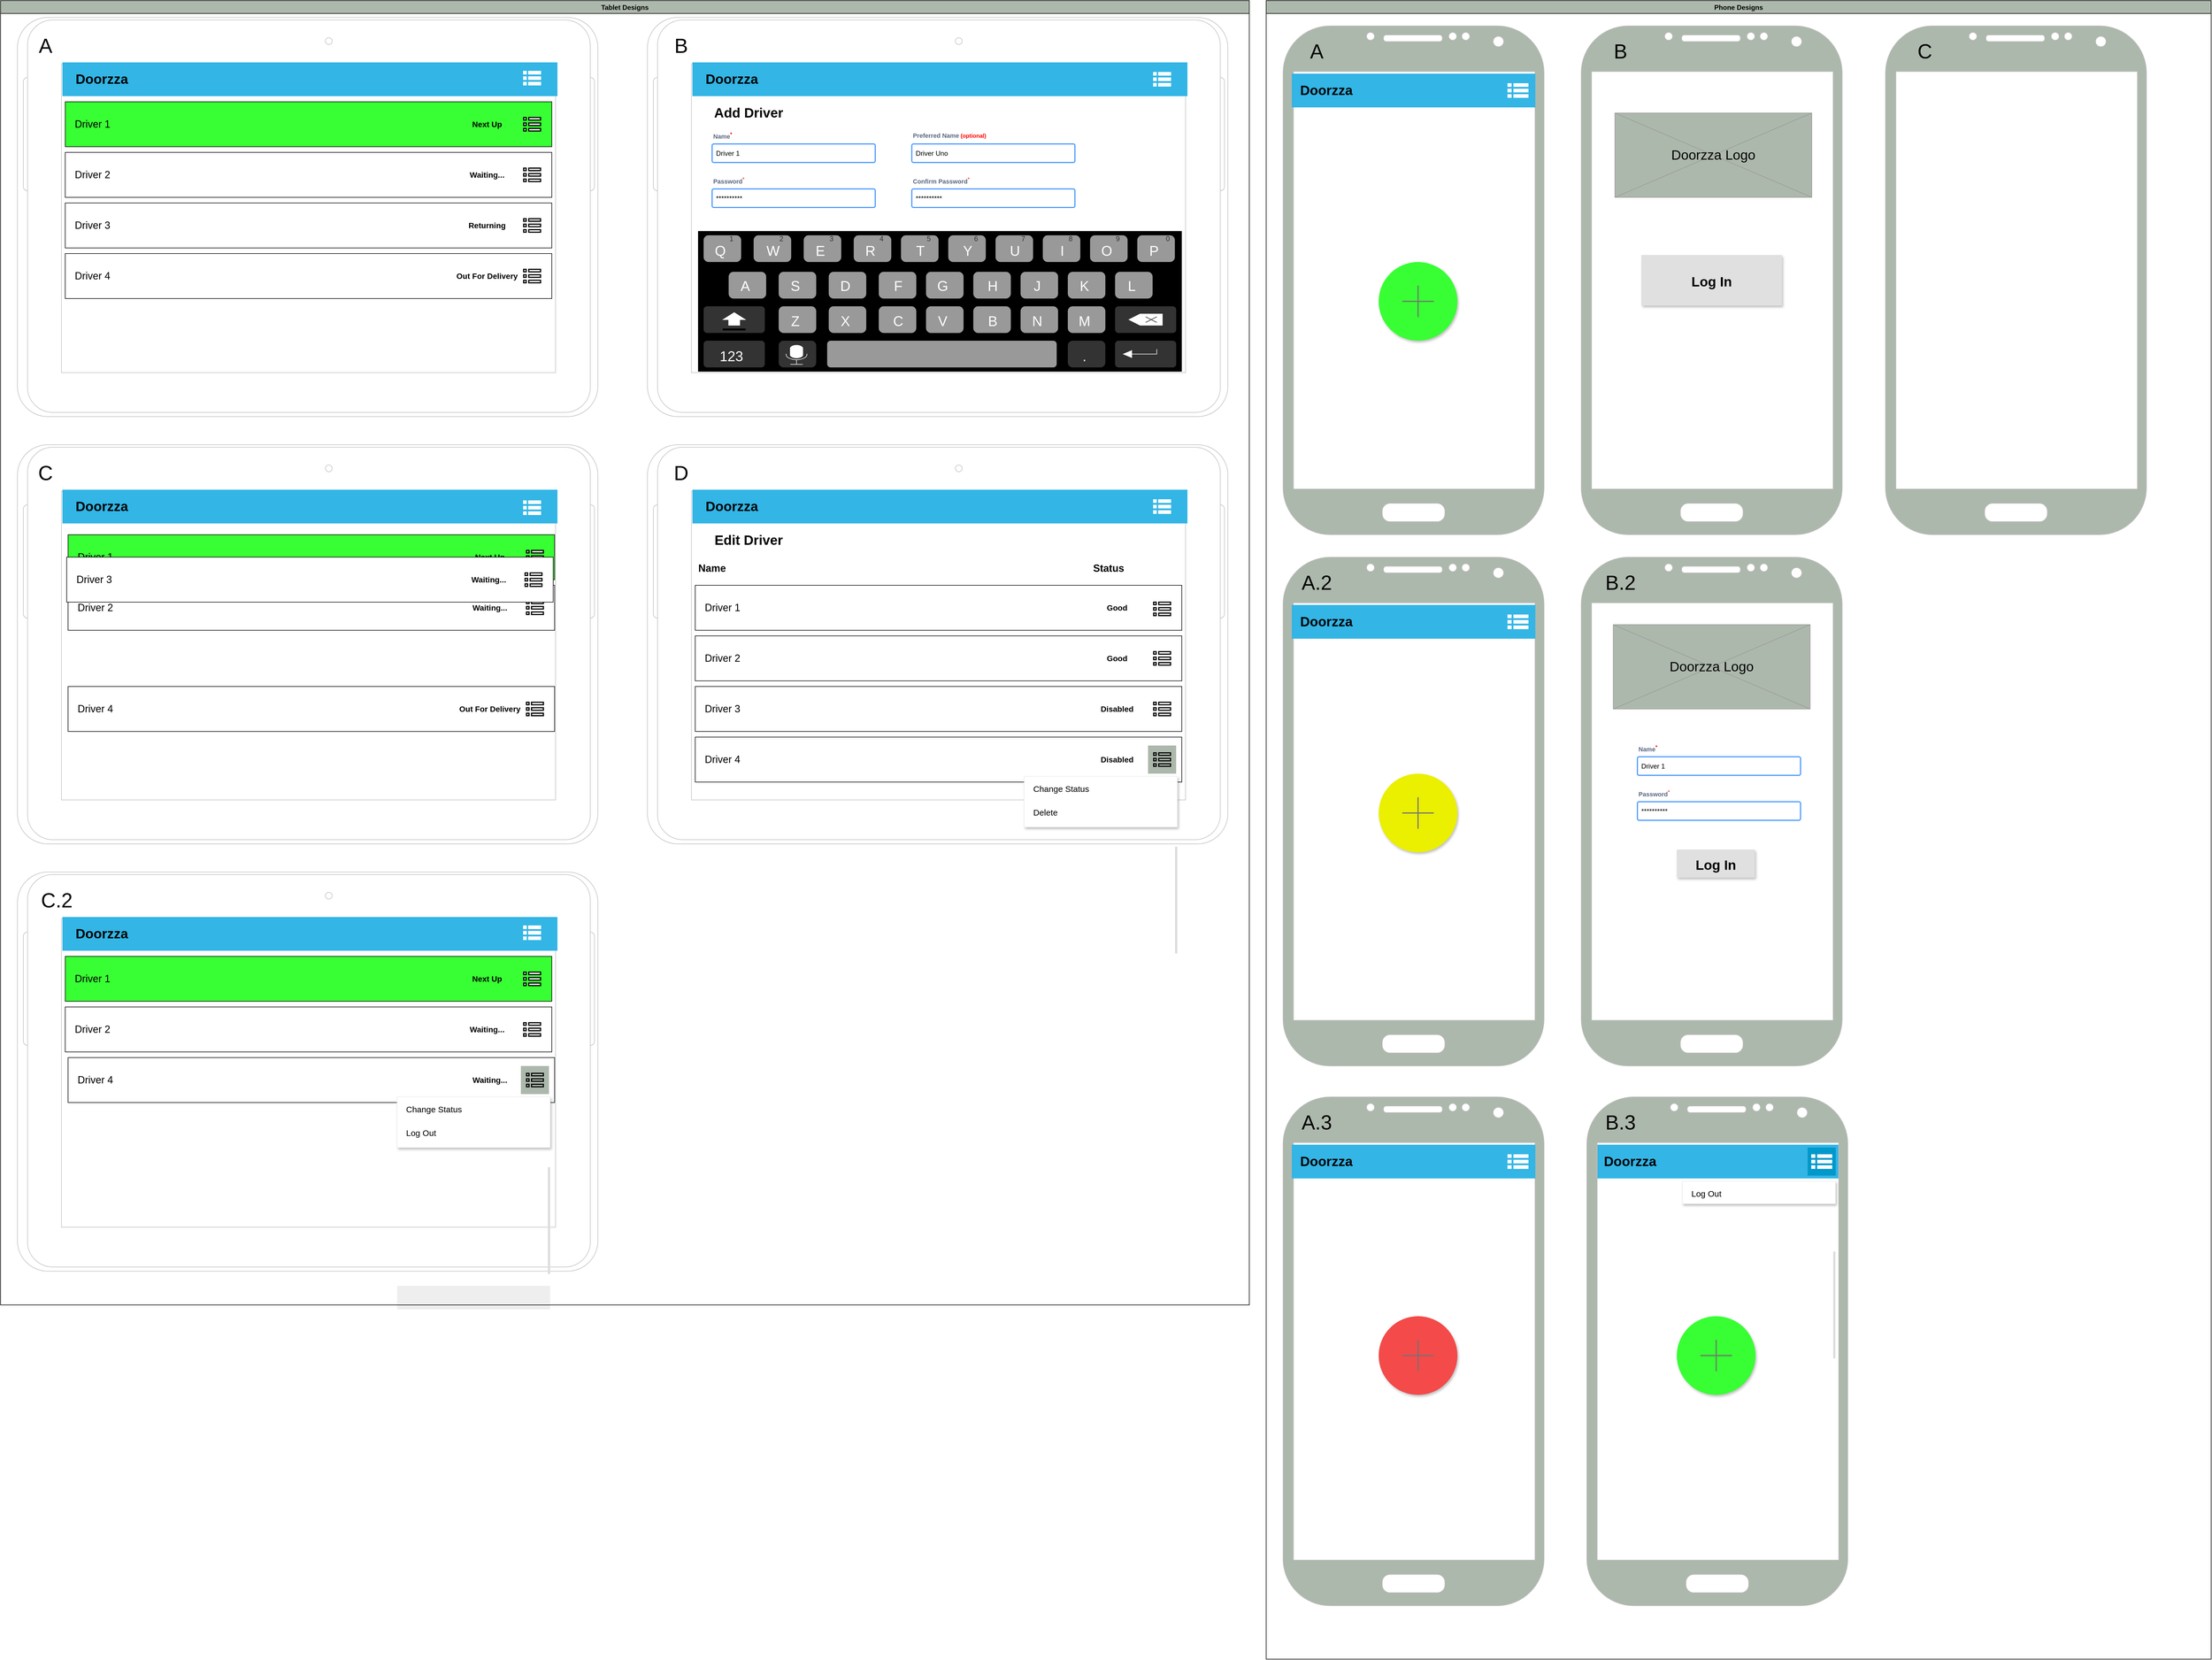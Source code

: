 <mxfile version="14.1.8" type="github">
  <diagram id="_kvu0tcYkDNjvVevsuzK" name="Page-1">
    <mxGraphModel dx="4155" dy="1905" grid="1" gridSize="10" guides="1" tooltips="1" connect="1" arrows="1" fold="1" page="1" pageScale="1" pageWidth="850" pageHeight="1100" math="0" shadow="0">
      <root>
        <mxCell id="0" />
        <mxCell id="1" parent="0" />
        <mxCell id="7wyjwXwu_f_uyT5WJrwB-4" value="" style="verticalLabelPosition=bottom;verticalAlign=top;html=1;shadow=0;dashed=0;strokeWidth=1;shape=mxgraph.android.tab2;strokeColor=#c0c0c0;direction=north;" vertex="1" parent="1">
          <mxGeometry x="40" y="800" width="1031.91" height="710" as="geometry" />
        </mxCell>
        <mxCell id="7wyjwXwu_f_uyT5WJrwB-143" value="" style="group" vertex="1" connectable="0" parent="1">
          <mxGeometry x="130" y="960" width="865" height="80" as="geometry" />
        </mxCell>
        <mxCell id="7wyjwXwu_f_uyT5WJrwB-144" value="&lt;font style=&quot;font-size: 18px&quot;&gt;&amp;nbsp; &amp;nbsp;Driver 1&lt;/font&gt;" style="whiteSpace=wrap;html=1;align=left;fillColor=#38FF33;" vertex="1" parent="7wyjwXwu_f_uyT5WJrwB-143">
          <mxGeometry width="865" height="80" as="geometry" />
        </mxCell>
        <mxCell id="7wyjwXwu_f_uyT5WJrwB-145" value="&lt;font style=&quot;font-size: 14px&quot;&gt;&lt;b&gt;Next Up&lt;/b&gt;&lt;/font&gt;" style="text;html=1;strokeColor=none;fillColor=none;align=center;verticalAlign=middle;whiteSpace=wrap;rounded=0;" vertex="1" parent="7wyjwXwu_f_uyT5WJrwB-143">
          <mxGeometry x="715" y="30" width="70" height="20" as="geometry" />
        </mxCell>
        <mxCell id="7wyjwXwu_f_uyT5WJrwB-146" value="" style="html=1;verticalLabelPosition=bottom;align=center;labelBackgroundColor=#000000;verticalAlign=top;strokeWidth=2;strokeColor=#000000;shadow=0;dashed=0;shape=mxgraph.ios7.icons.preferences;pointerEvents=1" vertex="1" parent="7wyjwXwu_f_uyT5WJrwB-143">
          <mxGeometry x="815" y="28" width="30" height="24" as="geometry" />
        </mxCell>
        <mxCell id="7wyjwXwu_f_uyT5WJrwB-147" value="" style="group" vertex="1" connectable="0" parent="1">
          <mxGeometry x="130" y="1050" width="865" height="118" as="geometry" />
        </mxCell>
        <mxCell id="7wyjwXwu_f_uyT5WJrwB-148" value="&lt;font style=&quot;font-size: 18px&quot;&gt;&amp;nbsp; &amp;nbsp;Driver 2&lt;/font&gt;" style="whiteSpace=wrap;html=1;align=left;fillColor=#FFFFFF;" vertex="1" parent="7wyjwXwu_f_uyT5WJrwB-147">
          <mxGeometry width="865" height="80" as="geometry" />
        </mxCell>
        <mxCell id="7wyjwXwu_f_uyT5WJrwB-149" value="&lt;font style=&quot;font-size: 14px&quot;&gt;&lt;b&gt;Waiting...&lt;/b&gt;&lt;/font&gt;" style="text;html=1;strokeColor=none;fillColor=none;align=center;verticalAlign=middle;whiteSpace=wrap;rounded=0;" vertex="1" parent="7wyjwXwu_f_uyT5WJrwB-147">
          <mxGeometry x="715" y="30" width="70" height="20" as="geometry" />
        </mxCell>
        <mxCell id="7wyjwXwu_f_uyT5WJrwB-150" value="" style="html=1;verticalLabelPosition=bottom;align=center;labelBackgroundColor=#000000;verticalAlign=top;strokeWidth=2;strokeColor=#000000;shadow=0;dashed=0;shape=mxgraph.ios7.icons.preferences;pointerEvents=1" vertex="1" parent="7wyjwXwu_f_uyT5WJrwB-147">
          <mxGeometry x="815" y="28" width="30" height="24" as="geometry" />
        </mxCell>
        <mxCell id="7wyjwXwu_f_uyT5WJrwB-151" value="" style="group" vertex="1" connectable="0" parent="1">
          <mxGeometry x="127.5" y="1000" width="865" height="80" as="geometry" />
        </mxCell>
        <mxCell id="7wyjwXwu_f_uyT5WJrwB-152" value="&lt;font style=&quot;font-size: 18px&quot;&gt;&amp;nbsp; &amp;nbsp;Driver 3&lt;/font&gt;" style="whiteSpace=wrap;html=1;align=left;fillColor=#FFFFFF;" vertex="1" parent="7wyjwXwu_f_uyT5WJrwB-151">
          <mxGeometry width="865" height="80" as="geometry" />
        </mxCell>
        <mxCell id="7wyjwXwu_f_uyT5WJrwB-153" value="&lt;font style=&quot;font-size: 14px&quot;&gt;&lt;b&gt;Waiting...&lt;/b&gt;&lt;/font&gt;" style="text;html=1;strokeColor=none;fillColor=none;align=center;verticalAlign=middle;whiteSpace=wrap;rounded=0;" vertex="1" parent="7wyjwXwu_f_uyT5WJrwB-151">
          <mxGeometry x="715" y="30" width="70" height="20" as="geometry" />
        </mxCell>
        <mxCell id="7wyjwXwu_f_uyT5WJrwB-154" value="" style="html=1;verticalLabelPosition=bottom;align=center;labelBackgroundColor=#000000;verticalAlign=top;strokeWidth=2;strokeColor=#000000;shadow=0;dashed=0;shape=mxgraph.ios7.icons.preferences;pointerEvents=1" vertex="1" parent="7wyjwXwu_f_uyT5WJrwB-151">
          <mxGeometry x="815" y="28" width="30" height="24" as="geometry" />
        </mxCell>
        <mxCell id="7wyjwXwu_f_uyT5WJrwB-5" value="" style="verticalLabelPosition=bottom;verticalAlign=top;html=1;shadow=0;dashed=0;strokeWidth=1;shape=mxgraph.android.tab2;strokeColor=#c0c0c0;direction=north;" vertex="1" parent="1">
          <mxGeometry x="1160" y="800" width="1031.91" height="710" as="geometry" />
        </mxCell>
        <mxCell id="7wyjwXwu_f_uyT5WJrwB-2" value="" style="verticalLabelPosition=bottom;verticalAlign=top;html=1;shadow=0;dashed=0;strokeWidth=1;shape=mxgraph.android.tab2;strokeColor=#c0c0c0;direction=north;" vertex="1" parent="1">
          <mxGeometry x="40" y="40" width="1031.91" height="710" as="geometry" />
        </mxCell>
        <mxCell id="7wyjwXwu_f_uyT5WJrwB-3" value="" style="verticalLabelPosition=bottom;verticalAlign=top;html=1;shadow=0;dashed=0;strokeWidth=1;shape=mxgraph.android.tab2;strokeColor=#c0c0c0;direction=north;" vertex="1" parent="1">
          <mxGeometry x="1160" y="40" width="1031.91" height="710" as="geometry" />
        </mxCell>
        <mxCell id="7wyjwXwu_f_uyT5WJrwB-6" value="&lt;font style=&quot;font-size: 36px&quot;&gt;A&lt;/font&gt;" style="text;html=1;strokeColor=none;fillColor=none;align=center;verticalAlign=middle;whiteSpace=wrap;rounded=0;" vertex="1" parent="1">
          <mxGeometry x="50" y="50" width="80" height="80" as="geometry" />
        </mxCell>
        <mxCell id="7wyjwXwu_f_uyT5WJrwB-7" value="&lt;font style=&quot;font-size: 36px&quot;&gt;B&lt;/font&gt;" style="text;html=1;strokeColor=none;fillColor=none;align=center;verticalAlign=middle;whiteSpace=wrap;rounded=0;" vertex="1" parent="1">
          <mxGeometry x="1180" y="50" width="80" height="80" as="geometry" />
        </mxCell>
        <mxCell id="7wyjwXwu_f_uyT5WJrwB-8" value="&lt;font style=&quot;font-size: 36px&quot;&gt;C&lt;/font&gt;" style="text;html=1;strokeColor=none;fillColor=none;align=center;verticalAlign=middle;whiteSpace=wrap;rounded=0;" vertex="1" parent="1">
          <mxGeometry x="50" y="810" width="80" height="80" as="geometry" />
        </mxCell>
        <mxCell id="7wyjwXwu_f_uyT5WJrwB-9" value="&lt;font style=&quot;font-size: 36px&quot;&gt;D&lt;/font&gt;" style="text;html=1;strokeColor=none;fillColor=none;align=center;verticalAlign=middle;whiteSpace=wrap;rounded=0;" vertex="1" parent="1">
          <mxGeometry x="1180" y="810" width="80" height="80" as="geometry" />
        </mxCell>
        <mxCell id="7wyjwXwu_f_uyT5WJrwB-10" value="" style="verticalLabelPosition=bottom;verticalAlign=top;html=1;shadow=0;dashed=0;strokeWidth=1;shape=mxgraph.android.keyboard;" vertex="1" parent="1">
          <mxGeometry x="1250" y="420" width="860" height="250" as="geometry" />
        </mxCell>
        <mxCell id="7wyjwXwu_f_uyT5WJrwB-11" value="" style="verticalLabelPosition=bottom;verticalAlign=top;html=1;shadow=0;dashed=0;strokeWidth=1;strokeColor=none;shape=rect;fillColor=#33b5e5;" vertex="1" parent="1">
          <mxGeometry x="120" y="120" width="880" height="60" as="geometry" />
        </mxCell>
        <mxCell id="7wyjwXwu_f_uyT5WJrwB-13" value="" style="verticalLabelPosition=bottom;verticalAlign=top;html=1;shadow=0;dashed=0;strokeWidth=1;strokeColor=none;shape=rect;fillColor=#33b5e5;" vertex="1" parent="1">
          <mxGeometry x="120" y="880" width="880" height="60" as="geometry" />
        </mxCell>
        <mxCell id="7wyjwXwu_f_uyT5WJrwB-14" value="" style="verticalLabelPosition=bottom;verticalAlign=top;html=1;shadow=0;dashed=0;strokeWidth=1;strokeColor=none;shape=rect;fillColor=#33b5e5;" vertex="1" parent="1">
          <mxGeometry x="1240" y="880" width="880" height="60" as="geometry" />
        </mxCell>
        <mxCell id="7wyjwXwu_f_uyT5WJrwB-15" value="&lt;font style=&quot;font-size: 24px&quot;&gt;&lt;b&gt;Doorzza&lt;/b&gt;&lt;/font&gt;" style="text;html=1;strokeColor=none;fillColor=none;align=center;verticalAlign=middle;whiteSpace=wrap;rounded=0;color=#ffffff;" vertex="1" parent="1">
          <mxGeometry x="170" y="140" width="40" height="20" as="geometry" />
        </mxCell>
        <mxCell id="7wyjwXwu_f_uyT5WJrwB-17" value="&lt;font style=&quot;font-size: 24px&quot;&gt;&lt;b&gt;Doorzza&lt;/b&gt;&lt;/font&gt;" style="text;html=1;strokeColor=none;fillColor=none;align=center;verticalAlign=middle;whiteSpace=wrap;rounded=0;" vertex="1" parent="1">
          <mxGeometry x="170" y="900" width="40" height="20" as="geometry" />
        </mxCell>
        <mxCell id="7wyjwXwu_f_uyT5WJrwB-18" value="&lt;font style=&quot;font-size: 24px&quot;&gt;&lt;b&gt;Doorzza&lt;/b&gt;&lt;/font&gt;" style="text;html=1;strokeColor=none;fillColor=none;align=center;verticalAlign=middle;whiteSpace=wrap;rounded=0;" vertex="1" parent="1">
          <mxGeometry x="1290" y="900" width="40" height="20" as="geometry" />
        </mxCell>
        <mxCell id="7wyjwXwu_f_uyT5WJrwB-22" value="&lt;font style=&quot;font-size: 24px&quot;&gt;&lt;b&gt;Add Driver&lt;/b&gt;&lt;/font&gt;" style="text;html=1;strokeColor=none;fillColor=none;align=center;verticalAlign=middle;whiteSpace=wrap;rounded=0;" vertex="1" parent="1">
          <mxGeometry x="1270" y="200" width="140" height="20" as="geometry" />
        </mxCell>
        <mxCell id="7wyjwXwu_f_uyT5WJrwB-45" value="" style="html=1;verticalLabelPosition=bottom;align=center;labelBackgroundColor=#ffffff;verticalAlign=top;strokeWidth=2;strokeColor=#ffffff;shadow=0;dashed=0;shape=mxgraph.ios7.icons.preferences;pointerEvents=1" vertex="1" parent="1">
          <mxGeometry x="940" y="136" width="30" height="24" as="geometry" />
        </mxCell>
        <mxCell id="7wyjwXwu_f_uyT5WJrwB-46" value="" style="html=1;verticalLabelPosition=bottom;align=center;labelBackgroundColor=#ffffff;verticalAlign=top;strokeWidth=2;strokeColor=#ffffff;shadow=0;dashed=0;shape=mxgraph.ios7.icons.preferences;pointerEvents=1" vertex="1" parent="1">
          <mxGeometry x="940" y="900" width="30" height="24" as="geometry" />
        </mxCell>
        <mxCell id="7wyjwXwu_f_uyT5WJrwB-48" value="" style="html=1;verticalLabelPosition=bottom;align=center;labelBackgroundColor=#ffffff;verticalAlign=top;strokeWidth=2;strokeColor=#ffffff;shadow=0;dashed=0;shape=mxgraph.ios7.icons.preferences;pointerEvents=1" vertex="1" parent="1">
          <mxGeometry x="2060" y="898" width="30" height="24" as="geometry" />
        </mxCell>
        <mxCell id="7wyjwXwu_f_uyT5WJrwB-49" value="Name&lt;sup&gt;&lt;font color=&quot;#ff0000&quot;&gt;*&lt;/font&gt;&lt;/sup&gt;" style="fillColor=none;strokeColor=none;html=1;fontSize=11;fontStyle=0;align=left;fontColor=#596780;fontStyle=1;fontSize=11" vertex="1" parent="1">
          <mxGeometry x="1275" y="240" width="240" height="20" as="geometry" />
        </mxCell>
        <mxCell id="7wyjwXwu_f_uyT5WJrwB-50" value="Driver 1" style="rounded=1;arcSize=9;align=left;spacingLeft=5;strokeColor=#4C9AFF;html=1;strokeWidth=2;fontSize=12;fillColor=#FFFFFF;" vertex="1" parent="1">
          <mxGeometry x="1275" y="265" width="290" height="33" as="geometry" />
        </mxCell>
        <mxCell id="7wyjwXwu_f_uyT5WJrwB-53" value="Password&lt;sup style=&quot;font-weight: normal&quot;&gt;&lt;font color=&quot;#ff0000&quot;&gt;*&lt;/font&gt;&lt;/sup&gt;" style="fillColor=none;strokeColor=none;html=1;fontSize=11;fontStyle=0;align=left;fontColor=#596780;fontStyle=1;fontSize=11" vertex="1" parent="1">
          <mxGeometry x="1275" y="320" width="240" height="20" as="geometry" />
        </mxCell>
        <mxCell id="7wyjwXwu_f_uyT5WJrwB-54" value="**********" style="rounded=1;arcSize=9;align=left;spacingLeft=5;strokeColor=#4C9AFF;html=1;strokeWidth=2;fontSize=12;fillColor=#FFFFFF;" vertex="1" parent="1">
          <mxGeometry x="1275" y="345" width="290" height="33" as="geometry" />
        </mxCell>
        <mxCell id="7wyjwXwu_f_uyT5WJrwB-55" value="Preferred Name&lt;font color=&quot;#ff0000&quot; size=&quot;1&quot;&gt;&amp;nbsp;(optional)&lt;/font&gt;" style="fillColor=none;strokeColor=none;html=1;fontSize=11;fontStyle=0;align=left;fontColor=#596780;fontStyle=1;fontSize=11" vertex="1" parent="1">
          <mxGeometry x="1630" y="240" width="240" height="20" as="geometry" />
        </mxCell>
        <mxCell id="7wyjwXwu_f_uyT5WJrwB-56" value="Driver Uno" style="rounded=1;arcSize=9;align=left;spacingLeft=5;strokeColor=#4C9AFF;html=1;strokeWidth=2;fontSize=12;fillColor=#FFFFFF;" vertex="1" parent="1">
          <mxGeometry x="1630" y="265" width="290" height="33" as="geometry" />
        </mxCell>
        <mxCell id="7wyjwXwu_f_uyT5WJrwB-75" value="&lt;font style=&quot;font-size: 24px&quot;&gt;&lt;b&gt;Edit Driver&lt;/b&gt;&lt;/font&gt;" style="text;html=1;strokeColor=none;fillColor=none;align=center;verticalAlign=middle;whiteSpace=wrap;rounded=0;" vertex="1" parent="1">
          <mxGeometry x="1270" y="960" width="140" height="20" as="geometry" />
        </mxCell>
        <mxCell id="7wyjwXwu_f_uyT5WJrwB-104" value="&lt;font style=&quot;font-size: 18px&quot;&gt;&amp;nbsp; &amp;nbsp;Driver 1&lt;/font&gt;" style="whiteSpace=wrap;html=1;align=left;fillColor=#FFFFFF;" vertex="1" parent="1">
          <mxGeometry x="1245" y="1050" width="865" height="80" as="geometry" />
        </mxCell>
        <mxCell id="7wyjwXwu_f_uyT5WJrwB-105" value="&lt;font style=&quot;font-size: 14px&quot;&gt;&lt;b&gt;Good&lt;/b&gt;&lt;/font&gt;" style="text;html=1;strokeColor=none;fillColor=none;align=center;verticalAlign=middle;whiteSpace=wrap;rounded=0;" vertex="1" parent="1">
          <mxGeometry x="1960" y="1080" width="70" height="20" as="geometry" />
        </mxCell>
        <mxCell id="7wyjwXwu_f_uyT5WJrwB-106" value="&lt;font style=&quot;font-size: 18px&quot;&gt;&amp;nbsp; &amp;nbsp;Driver 2&lt;/font&gt;" style="whiteSpace=wrap;html=1;align=left;fillColor=#FFFFFF;" vertex="1" parent="1">
          <mxGeometry x="1245" y="1140" width="865" height="80" as="geometry" />
        </mxCell>
        <mxCell id="7wyjwXwu_f_uyT5WJrwB-107" value="&lt;font style=&quot;font-size: 14px&quot;&gt;&lt;b&gt;Good&lt;/b&gt;&lt;/font&gt;" style="text;html=1;strokeColor=none;fillColor=none;align=center;verticalAlign=middle;whiteSpace=wrap;rounded=0;" vertex="1" parent="1">
          <mxGeometry x="1960" y="1170" width="70" height="20" as="geometry" />
        </mxCell>
        <mxCell id="7wyjwXwu_f_uyT5WJrwB-108" value="&lt;font style=&quot;font-size: 18px&quot;&gt;&amp;nbsp; &amp;nbsp;Driver 3&lt;/font&gt;" style="whiteSpace=wrap;html=1;align=left;fillColor=#FFFFFF;" vertex="1" parent="1">
          <mxGeometry x="1245" y="1230" width="865" height="80" as="geometry" />
        </mxCell>
        <mxCell id="7wyjwXwu_f_uyT5WJrwB-109" value="&lt;font style=&quot;font-size: 14px&quot;&gt;&lt;b&gt;Disabled&lt;/b&gt;&lt;/font&gt;" style="text;html=1;strokeColor=none;fillColor=none;align=center;verticalAlign=middle;whiteSpace=wrap;rounded=0;" vertex="1" parent="1">
          <mxGeometry x="1960" y="1260" width="70" height="20" as="geometry" />
        </mxCell>
        <mxCell id="7wyjwXwu_f_uyT5WJrwB-110" value="" style="html=1;verticalLabelPosition=bottom;align=center;labelBackgroundColor=#000000;verticalAlign=top;strokeWidth=2;strokeColor=#000000;shadow=0;dashed=0;shape=mxgraph.ios7.icons.preferences;pointerEvents=1" vertex="1" parent="1">
          <mxGeometry x="2060" y="1080" width="30" height="24" as="geometry" />
        </mxCell>
        <mxCell id="7wyjwXwu_f_uyT5WJrwB-111" value="" style="html=1;verticalLabelPosition=bottom;align=center;labelBackgroundColor=#000000;verticalAlign=top;strokeWidth=2;strokeColor=#000000;shadow=0;dashed=0;shape=mxgraph.ios7.icons.preferences;pointerEvents=1" vertex="1" parent="1">
          <mxGeometry x="2060" y="1168" width="30" height="24" as="geometry" />
        </mxCell>
        <mxCell id="7wyjwXwu_f_uyT5WJrwB-112" value="" style="html=1;verticalLabelPosition=bottom;align=center;labelBackgroundColor=#000000;verticalAlign=top;strokeWidth=2;strokeColor=#000000;shadow=0;dashed=0;shape=mxgraph.ios7.icons.preferences;pointerEvents=1" vertex="1" parent="1">
          <mxGeometry x="2060" y="1258" width="30" height="24" as="geometry" />
        </mxCell>
        <mxCell id="7wyjwXwu_f_uyT5WJrwB-113" value="&lt;b&gt;&lt;font style=&quot;font-size: 18px&quot;&gt;Name&lt;/font&gt;&lt;/b&gt;" style="text;html=1;strokeColor=none;fillColor=none;align=center;verticalAlign=middle;whiteSpace=wrap;rounded=0;" vertex="1" parent="1">
          <mxGeometry x="1255" y="1010" width="40" height="20" as="geometry" />
        </mxCell>
        <mxCell id="7wyjwXwu_f_uyT5WJrwB-114" value="&lt;b&gt;&lt;font style=&quot;font-size: 18px&quot;&gt;Status&lt;/font&gt;&lt;/b&gt;" style="text;html=1;strokeColor=none;fillColor=none;align=center;verticalAlign=middle;whiteSpace=wrap;rounded=0;" vertex="1" parent="1">
          <mxGeometry x="1960" y="1010" width="40" height="20" as="geometry" />
        </mxCell>
        <mxCell id="7wyjwXwu_f_uyT5WJrwB-140" value="" style="group" vertex="1" connectable="0" parent="1">
          <mxGeometry x="125" y="280" width="865" height="80" as="geometry" />
        </mxCell>
        <mxCell id="7wyjwXwu_f_uyT5WJrwB-62" value="&lt;font style=&quot;font-size: 18px&quot;&gt;&amp;nbsp; &amp;nbsp;Driver 2&lt;/font&gt;" style="whiteSpace=wrap;html=1;align=left;fillColor=#FFFFFF;" vertex="1" parent="7wyjwXwu_f_uyT5WJrwB-140">
          <mxGeometry width="865" height="80" as="geometry" />
        </mxCell>
        <mxCell id="7wyjwXwu_f_uyT5WJrwB-64" value="&lt;font style=&quot;font-size: 14px&quot;&gt;&lt;b&gt;Waiting...&lt;/b&gt;&lt;/font&gt;" style="text;html=1;strokeColor=none;fillColor=none;align=center;verticalAlign=middle;whiteSpace=wrap;rounded=0;" vertex="1" parent="7wyjwXwu_f_uyT5WJrwB-140">
          <mxGeometry x="715" y="30" width="70" height="20" as="geometry" />
        </mxCell>
        <mxCell id="7wyjwXwu_f_uyT5WJrwB-135" value="" style="html=1;verticalLabelPosition=bottom;align=center;labelBackgroundColor=#000000;verticalAlign=top;strokeWidth=2;strokeColor=#000000;shadow=0;dashed=0;shape=mxgraph.ios7.icons.preferences;pointerEvents=1" vertex="1" parent="7wyjwXwu_f_uyT5WJrwB-140">
          <mxGeometry x="815" y="28" width="30" height="24" as="geometry" />
        </mxCell>
        <mxCell id="7wyjwXwu_f_uyT5WJrwB-141" value="" style="group" vertex="1" connectable="0" parent="1">
          <mxGeometry x="125" y="370" width="865" height="80" as="geometry" />
        </mxCell>
        <mxCell id="7wyjwXwu_f_uyT5WJrwB-61" value="&lt;font style=&quot;font-size: 18px&quot;&gt;&amp;nbsp; &amp;nbsp;Driver 3&lt;/font&gt;" style="whiteSpace=wrap;html=1;align=left;fillColor=#FFFFFF;" vertex="1" parent="7wyjwXwu_f_uyT5WJrwB-141">
          <mxGeometry width="865" height="80" as="geometry" />
        </mxCell>
        <mxCell id="7wyjwXwu_f_uyT5WJrwB-65" value="&lt;font style=&quot;font-size: 14px&quot;&gt;&lt;b&gt;Returning&lt;/b&gt;&lt;/font&gt;" style="text;html=1;strokeColor=none;fillColor=none;align=center;verticalAlign=middle;whiteSpace=wrap;rounded=0;" vertex="1" parent="7wyjwXwu_f_uyT5WJrwB-141">
          <mxGeometry x="715" y="30" width="70" height="20" as="geometry" />
        </mxCell>
        <mxCell id="7wyjwXwu_f_uyT5WJrwB-136" value="" style="html=1;verticalLabelPosition=bottom;align=center;labelBackgroundColor=#000000;verticalAlign=top;strokeWidth=2;strokeColor=#000000;shadow=0;dashed=0;shape=mxgraph.ios7.icons.preferences;pointerEvents=1" vertex="1" parent="7wyjwXwu_f_uyT5WJrwB-141">
          <mxGeometry x="815" y="28" width="30" height="24" as="geometry" />
        </mxCell>
        <mxCell id="7wyjwXwu_f_uyT5WJrwB-142" value="" style="group" vertex="1" connectable="0" parent="1">
          <mxGeometry x="125" y="460" width="865" height="80" as="geometry" />
        </mxCell>
        <mxCell id="7wyjwXwu_f_uyT5WJrwB-63" value="&lt;font style=&quot;font-size: 18px&quot;&gt;&amp;nbsp; &amp;nbsp;Driver 4&lt;/font&gt;" style="whiteSpace=wrap;html=1;align=left;fillColor=#FFFFFF;" vertex="1" parent="7wyjwXwu_f_uyT5WJrwB-142">
          <mxGeometry width="865" height="80" as="geometry" />
        </mxCell>
        <mxCell id="7wyjwXwu_f_uyT5WJrwB-66" value="&lt;font style=&quot;font-size: 14px&quot;&gt;&lt;b&gt;Out For Delivery&lt;/b&gt;&lt;/font&gt;" style="text;html=1;strokeColor=none;fillColor=none;align=center;verticalAlign=middle;whiteSpace=wrap;rounded=0;" vertex="1" parent="7wyjwXwu_f_uyT5WJrwB-142">
          <mxGeometry x="685" y="30" width="130" height="20" as="geometry" />
        </mxCell>
        <mxCell id="7wyjwXwu_f_uyT5WJrwB-137" value="" style="html=1;verticalLabelPosition=bottom;align=center;labelBackgroundColor=#000000;verticalAlign=top;strokeWidth=2;strokeColor=#000000;shadow=0;dashed=0;shape=mxgraph.ios7.icons.preferences;pointerEvents=1" vertex="1" parent="7wyjwXwu_f_uyT5WJrwB-142">
          <mxGeometry x="815" y="28" width="30" height="24" as="geometry" />
        </mxCell>
        <mxCell id="7wyjwXwu_f_uyT5WJrwB-155" value="" style="group" vertex="1" connectable="0" parent="1">
          <mxGeometry x="130" y="1230" width="865" height="80" as="geometry" />
        </mxCell>
        <mxCell id="7wyjwXwu_f_uyT5WJrwB-156" value="&lt;font style=&quot;font-size: 18px&quot;&gt;&amp;nbsp; &amp;nbsp;Driver 4&lt;/font&gt;" style="whiteSpace=wrap;html=1;align=left;fillColor=#FFFFFF;" vertex="1" parent="7wyjwXwu_f_uyT5WJrwB-155">
          <mxGeometry width="865" height="80" as="geometry" />
        </mxCell>
        <mxCell id="7wyjwXwu_f_uyT5WJrwB-157" value="&lt;font style=&quot;font-size: 14px&quot;&gt;&lt;b&gt;Out For Delivery&lt;/b&gt;&lt;/font&gt;" style="text;html=1;strokeColor=none;fillColor=none;align=center;verticalAlign=middle;whiteSpace=wrap;rounded=0;" vertex="1" parent="7wyjwXwu_f_uyT5WJrwB-155">
          <mxGeometry x="685" y="30" width="130" height="20" as="geometry" />
        </mxCell>
        <mxCell id="7wyjwXwu_f_uyT5WJrwB-158" value="" style="html=1;verticalLabelPosition=bottom;align=center;labelBackgroundColor=#000000;verticalAlign=top;strokeWidth=2;strokeColor=#000000;shadow=0;dashed=0;shape=mxgraph.ios7.icons.preferences;pointerEvents=1" vertex="1" parent="7wyjwXwu_f_uyT5WJrwB-155">
          <mxGeometry x="815" y="28" width="30" height="24" as="geometry" />
        </mxCell>
        <mxCell id="7wyjwXwu_f_uyT5WJrwB-131" value="" style="shape=image;html=1;verticalAlign=top;verticalLabelPosition=bottom;labelBackgroundColor=#ffffff;imageAspect=0;aspect=fixed;image=https://cdn2.iconfinder.com/data/icons/font-awesome/1792/hand-o-up-128.png;fillColor=#ADB8AC;" vertex="1" parent="1">
          <mxGeometry x="740" y="1050" width="128" height="128" as="geometry" />
        </mxCell>
        <mxCell id="7wyjwXwu_f_uyT5WJrwB-181" value="" style="verticalLabelPosition=bottom;verticalAlign=top;html=1;shadow=0;dashed=0;strokeWidth=1;shape=mxgraph.android.tab2;strokeColor=#c0c0c0;direction=north;" vertex="1" parent="1">
          <mxGeometry x="40" y="1560" width="1031.91" height="710" as="geometry" />
        </mxCell>
        <mxCell id="7wyjwXwu_f_uyT5WJrwB-182" value="&lt;font style=&quot;font-size: 36px&quot;&gt;C.2&lt;/font&gt;" style="text;html=1;strokeColor=none;fillColor=none;align=center;verticalAlign=middle;whiteSpace=wrap;rounded=0;" vertex="1" parent="1">
          <mxGeometry x="70" y="1570" width="80" height="80" as="geometry" />
        </mxCell>
        <mxCell id="7wyjwXwu_f_uyT5WJrwB-183" value="" style="verticalLabelPosition=bottom;verticalAlign=top;html=1;shadow=0;dashed=0;strokeWidth=1;strokeColor=none;shape=rect;fillColor=#33b5e5;" vertex="1" parent="1">
          <mxGeometry x="120" y="1640" width="880" height="60" as="geometry" />
        </mxCell>
        <mxCell id="7wyjwXwu_f_uyT5WJrwB-184" value="&lt;font style=&quot;font-size: 24px&quot;&gt;&lt;b&gt;Doorzza&lt;/b&gt;&lt;/font&gt;" style="text;html=1;strokeColor=none;fillColor=none;align=center;verticalAlign=middle;whiteSpace=wrap;rounded=0;color=#ffffff;" vertex="1" parent="1">
          <mxGeometry x="170" y="1660" width="40" height="20" as="geometry" />
        </mxCell>
        <mxCell id="7wyjwXwu_f_uyT5WJrwB-185" value="" style="html=1;verticalLabelPosition=bottom;align=center;labelBackgroundColor=#ffffff;verticalAlign=top;strokeWidth=2;strokeColor=#ffffff;shadow=0;dashed=0;shape=mxgraph.ios7.icons.preferences;pointerEvents=1" vertex="1" parent="1">
          <mxGeometry x="940" y="1656" width="30" height="24" as="geometry" />
        </mxCell>
        <mxCell id="7wyjwXwu_f_uyT5WJrwB-186" value="" style="group" vertex="1" connectable="0" parent="1">
          <mxGeometry x="125" y="1710" width="865" height="80" as="geometry" />
        </mxCell>
        <mxCell id="7wyjwXwu_f_uyT5WJrwB-187" value="&lt;font style=&quot;font-size: 18px&quot;&gt;&amp;nbsp; &amp;nbsp;Driver 1&lt;/font&gt;" style="whiteSpace=wrap;html=1;align=left;fillColor=#38FF33;" vertex="1" parent="7wyjwXwu_f_uyT5WJrwB-186">
          <mxGeometry width="865" height="80" as="geometry" />
        </mxCell>
        <mxCell id="7wyjwXwu_f_uyT5WJrwB-188" value="&lt;font style=&quot;font-size: 14px&quot;&gt;&lt;b&gt;Next Up&lt;/b&gt;&lt;/font&gt;" style="text;html=1;strokeColor=none;fillColor=none;align=center;verticalAlign=middle;whiteSpace=wrap;rounded=0;" vertex="1" parent="7wyjwXwu_f_uyT5WJrwB-186">
          <mxGeometry x="715" y="30" width="70" height="20" as="geometry" />
        </mxCell>
        <mxCell id="7wyjwXwu_f_uyT5WJrwB-189" value="" style="html=1;verticalLabelPosition=bottom;align=center;labelBackgroundColor=#000000;verticalAlign=top;strokeWidth=2;strokeColor=#000000;shadow=0;dashed=0;shape=mxgraph.ios7.icons.preferences;pointerEvents=1" vertex="1" parent="7wyjwXwu_f_uyT5WJrwB-186">
          <mxGeometry x="815" y="28" width="30" height="24" as="geometry" />
        </mxCell>
        <mxCell id="7wyjwXwu_f_uyT5WJrwB-190" value="" style="group" vertex="1" connectable="0" parent="1">
          <mxGeometry x="125" y="1800" width="865" height="80" as="geometry" />
        </mxCell>
        <mxCell id="7wyjwXwu_f_uyT5WJrwB-191" value="&lt;font style=&quot;font-size: 18px&quot;&gt;&amp;nbsp; &amp;nbsp;Driver 2&lt;/font&gt;" style="whiteSpace=wrap;html=1;align=left;fillColor=#FFFFFF;" vertex="1" parent="7wyjwXwu_f_uyT5WJrwB-190">
          <mxGeometry width="865" height="80" as="geometry" />
        </mxCell>
        <mxCell id="7wyjwXwu_f_uyT5WJrwB-192" value="&lt;font style=&quot;font-size: 14px&quot;&gt;&lt;b&gt;Waiting...&lt;/b&gt;&lt;/font&gt;" style="text;html=1;strokeColor=none;fillColor=none;align=center;verticalAlign=middle;whiteSpace=wrap;rounded=0;" vertex="1" parent="7wyjwXwu_f_uyT5WJrwB-190">
          <mxGeometry x="715" y="30" width="70" height="20" as="geometry" />
        </mxCell>
        <mxCell id="7wyjwXwu_f_uyT5WJrwB-193" value="" style="html=1;verticalLabelPosition=bottom;align=center;labelBackgroundColor=#000000;verticalAlign=top;strokeWidth=2;strokeColor=#000000;shadow=0;dashed=0;shape=mxgraph.ios7.icons.preferences;pointerEvents=1" vertex="1" parent="7wyjwXwu_f_uyT5WJrwB-190">
          <mxGeometry x="815" y="28" width="30" height="24" as="geometry" />
        </mxCell>
        <mxCell id="7wyjwXwu_f_uyT5WJrwB-214" value="" style="group" vertex="1" connectable="0" parent="1">
          <mxGeometry x="130" y="1890" width="865" height="160" as="geometry" />
        </mxCell>
        <mxCell id="7wyjwXwu_f_uyT5WJrwB-215" value="" style="group" vertex="1" connectable="0" parent="7wyjwXwu_f_uyT5WJrwB-214">
          <mxGeometry width="865" height="80" as="geometry" />
        </mxCell>
        <mxCell id="7wyjwXwu_f_uyT5WJrwB-216" value="&lt;font style=&quot;font-size: 18px&quot;&gt;&amp;nbsp; &amp;nbsp;Driver 4&lt;/font&gt;" style="whiteSpace=wrap;html=1;align=left;fillColor=#FFFFFF;" vertex="1" parent="7wyjwXwu_f_uyT5WJrwB-215">
          <mxGeometry width="865" height="80" as="geometry" />
        </mxCell>
        <mxCell id="7wyjwXwu_f_uyT5WJrwB-217" value="&lt;font style=&quot;font-size: 14px&quot;&gt;&lt;b&gt;Waiting...&lt;/b&gt;&lt;/font&gt;" style="text;html=1;strokeColor=none;fillColor=none;align=center;verticalAlign=middle;whiteSpace=wrap;rounded=0;" vertex="1" parent="7wyjwXwu_f_uyT5WJrwB-215">
          <mxGeometry x="715" y="30" width="70" height="20" as="geometry" />
        </mxCell>
        <mxCell id="7wyjwXwu_f_uyT5WJrwB-218" value="" style="group" vertex="1" connectable="0" parent="7wyjwXwu_f_uyT5WJrwB-215">
          <mxGeometry x="805" y="15" width="50" height="50" as="geometry" />
        </mxCell>
        <mxCell id="7wyjwXwu_f_uyT5WJrwB-219" value="" style="verticalLabelPosition=bottom;verticalAlign=top;html=1;shadow=0;dashed=0;strokeWidth=1;strokeColor=none;shape=rect;fillColor=#ADB8AC;" vertex="1" parent="7wyjwXwu_f_uyT5WJrwB-218">
          <mxGeometry width="50" height="50" as="geometry" />
        </mxCell>
        <mxCell id="7wyjwXwu_f_uyT5WJrwB-220" value="" style="html=1;verticalLabelPosition=bottom;align=center;labelBackgroundColor=#000000;verticalAlign=top;strokeWidth=2;strokeColor=#000000;shadow=0;dashed=0;shape=mxgraph.ios7.icons.preferences;pointerEvents=1;backgroundColor=#ADB8AC;fillColor=#ADB8AC;" vertex="1" parent="7wyjwXwu_f_uyT5WJrwB-218">
          <mxGeometry x="10" y="13" width="30" height="24" as="geometry" />
        </mxCell>
        <mxCell id="7wyjwXwu_f_uyT5WJrwB-221" value="" style="shape=rect;strokeColor=#eeeeee;fillColor=#ffffff;shadow=1;" vertex="1" parent="7wyjwXwu_f_uyT5WJrwB-214">
          <mxGeometry x="585" y="70" width="272" height="90" as="geometry" />
        </mxCell>
        <mxCell id="7wyjwXwu_f_uyT5WJrwB-222" value="Change Status" style="text;verticalAlign=middle;spacing=0;spacingLeft=16;fontSize=15;resizeWidth=1;" vertex="1" parent="7wyjwXwu_f_uyT5WJrwB-221">
          <mxGeometry width="272" height="42" relative="1" as="geometry" />
        </mxCell>
        <mxCell id="7wyjwXwu_f_uyT5WJrwB-223" value="Log Out" style="text;verticalAlign=middle;spacing=0;spacingLeft=16;fontSize=15;resizeWidth=1;" vertex="1" parent="7wyjwXwu_f_uyT5WJrwB-221">
          <mxGeometry width="272" height="42" relative="1" as="geometry">
            <mxPoint y="42" as="offset" />
          </mxGeometry>
        </mxCell>
        <mxCell id="7wyjwXwu_f_uyT5WJrwB-224" value="" style="text;verticalAlign=middle;spacing=0;spacingLeft=16;fontSize=15;resizeWidth=1;fillColor=#eeeeee;" vertex="1" parent="7wyjwXwu_f_uyT5WJrwB-221">
          <mxGeometry width="272" height="42" relative="1" as="geometry">
            <mxPoint y="336" as="offset" />
          </mxGeometry>
        </mxCell>
        <mxCell id="7wyjwXwu_f_uyT5WJrwB-225" value="" style="shape=rect;strokeColor=none;fillColor=#dddddd;" vertex="1" parent="7wyjwXwu_f_uyT5WJrwB-221">
          <mxGeometry x="1" width="4" height="190" relative="1" as="geometry">
            <mxPoint x="-4" y="125" as="offset" />
          </mxGeometry>
        </mxCell>
        <mxCell id="7wyjwXwu_f_uyT5WJrwB-227" value="Tablet Designs" style="swimlane;fillColor=#ADB8AC;" vertex="1" parent="1">
          <mxGeometry x="10" y="10" width="2220" height="2320" as="geometry" />
        </mxCell>
        <mxCell id="7wyjwXwu_f_uyT5WJrwB-228" value="Phone Designs" style="swimlane;fillColor=#ADB8AC;" vertex="1" parent="1">
          <mxGeometry x="2260" y="10" width="1680" height="2950" as="geometry" />
        </mxCell>
        <mxCell id="7wyjwXwu_f_uyT5WJrwB-249" value="" style="verticalLabelPosition=bottom;shadow=0;dashed=0;align=center;html=1;verticalAlign=top;strokeWidth=1;shape=mxgraph.mockup.graphics.simpleIcon;strokeColor=#999999;fillColor=#ADB8AC;" vertex="1" parent="7wyjwXwu_f_uyT5WJrwB-228">
          <mxGeometry x="620" y="200" width="350" height="150" as="geometry" />
        </mxCell>
        <mxCell id="7wyjwXwu_f_uyT5WJrwB-230" value="" style="verticalLabelPosition=bottom;verticalAlign=top;html=1;shadow=0;dashed=0;strokeWidth=1;shape=mxgraph.android.phone2;strokeColor=#c0c0c0;fillColor=#ADB8AC;" vertex="1" parent="7wyjwXwu_f_uyT5WJrwB-228">
          <mxGeometry x="560" y="45" width="464.1" height="905" as="geometry" />
        </mxCell>
        <mxCell id="7wyjwXwu_f_uyT5WJrwB-233" value="&lt;font style=&quot;font-size: 36px&quot;&gt;B&lt;/font&gt;" style="text;html=1;strokeColor=none;fillColor=none;align=center;verticalAlign=middle;whiteSpace=wrap;rounded=0;" vertex="1" parent="7wyjwXwu_f_uyT5WJrwB-228">
          <mxGeometry x="590" y="50" width="80" height="80" as="geometry" />
        </mxCell>
        <mxCell id="7wyjwXwu_f_uyT5WJrwB-244" value="" style="group" vertex="1" connectable="0" parent="7wyjwXwu_f_uyT5WJrwB-228">
          <mxGeometry x="560" y="990" width="464.1" height="905" as="geometry" />
        </mxCell>
        <mxCell id="7wyjwXwu_f_uyT5WJrwB-231" value="" style="verticalLabelPosition=bottom;verticalAlign=top;html=1;shadow=0;dashed=0;strokeWidth=1;shape=mxgraph.android.phone2;strokeColor=#c0c0c0;fillColor=#ADB8AC;" vertex="1" parent="7wyjwXwu_f_uyT5WJrwB-244">
          <mxGeometry width="464.1" height="905" as="geometry" />
        </mxCell>
        <mxCell id="7wyjwXwu_f_uyT5WJrwB-234" value="&lt;font style=&quot;font-size: 36px&quot;&gt;B.2&lt;/font&gt;" style="text;html=1;strokeColor=none;fillColor=none;align=center;verticalAlign=middle;whiteSpace=wrap;rounded=0;" vertex="1" parent="7wyjwXwu_f_uyT5WJrwB-244">
          <mxGeometry x="30" y="5" width="80" height="80" as="geometry" />
        </mxCell>
        <mxCell id="7wyjwXwu_f_uyT5WJrwB-268" value="Name&lt;sup&gt;&lt;font color=&quot;#ff0000&quot;&gt;*&lt;/font&gt;&lt;/sup&gt;" style="fillColor=none;strokeColor=none;html=1;fontSize=11;fontStyle=0;align=left;fontColor=#596780;fontStyle=1;fontSize=11" vertex="1" parent="7wyjwXwu_f_uyT5WJrwB-244">
          <mxGeometry x="100" y="330" width="240" height="20" as="geometry" />
        </mxCell>
        <mxCell id="7wyjwXwu_f_uyT5WJrwB-269" value="Driver 1" style="rounded=1;arcSize=9;align=left;spacingLeft=5;strokeColor=#4C9AFF;html=1;strokeWidth=2;fontSize=12;fillColor=#FFFFFF;" vertex="1" parent="7wyjwXwu_f_uyT5WJrwB-244">
          <mxGeometry x="100" y="355" width="290" height="33" as="geometry" />
        </mxCell>
        <mxCell id="7wyjwXwu_f_uyT5WJrwB-270" value="Password&lt;sup style=&quot;font-weight: normal&quot;&gt;&lt;font color=&quot;#ff0000&quot;&gt;*&lt;/font&gt;&lt;/sup&gt;" style="fillColor=none;strokeColor=none;html=1;fontSize=11;fontStyle=0;align=left;fontColor=#596780;fontStyle=1;fontSize=11" vertex="1" parent="7wyjwXwu_f_uyT5WJrwB-244">
          <mxGeometry x="100" y="410" width="240" height="20" as="geometry" />
        </mxCell>
        <mxCell id="7wyjwXwu_f_uyT5WJrwB-271" value="**********" style="rounded=1;arcSize=9;align=left;spacingLeft=5;strokeColor=#4C9AFF;html=1;strokeWidth=2;fontSize=12;fillColor=#FFFFFF;" vertex="1" parent="7wyjwXwu_f_uyT5WJrwB-244">
          <mxGeometry x="100" y="435" width="290" height="33" as="geometry" />
        </mxCell>
        <mxCell id="7wyjwXwu_f_uyT5WJrwB-273" value="" style="verticalLabelPosition=bottom;shadow=0;dashed=0;align=center;html=1;verticalAlign=top;strokeWidth=1;shape=mxgraph.mockup.graphics.simpleIcon;strokeColor=#999999;fillColor=#ADB8AC;" vertex="1" parent="7wyjwXwu_f_uyT5WJrwB-244">
          <mxGeometry x="57.05" y="120" width="350" height="150" as="geometry" />
        </mxCell>
        <mxCell id="7wyjwXwu_f_uyT5WJrwB-274" value="&lt;font style=&quot;font-size: 24px&quot;&gt;Doorzza Logo&lt;/font&gt;" style="text;html=1;strokeColor=none;fillColor=none;align=center;verticalAlign=middle;whiteSpace=wrap;rounded=0;" vertex="1" parent="7wyjwXwu_f_uyT5WJrwB-244">
          <mxGeometry x="132.05" y="145" width="200" height="100" as="geometry" />
        </mxCell>
        <mxCell id="7wyjwXwu_f_uyT5WJrwB-245" value="" style="verticalLabelPosition=bottom;verticalAlign=top;html=1;shadow=0;dashed=0;strokeWidth=1;shape=mxgraph.android.phone2;strokeColor=#c0c0c0;fillColor=#ADB8AC;" vertex="1" parent="7wyjwXwu_f_uyT5WJrwB-228">
          <mxGeometry x="1101" y="45" width="464.1" height="905" as="geometry" />
        </mxCell>
        <mxCell id="7wyjwXwu_f_uyT5WJrwB-246" value="&lt;font style=&quot;font-size: 36px&quot;&gt;C&lt;/font&gt;" style="text;html=1;strokeColor=none;fillColor=none;align=center;verticalAlign=middle;whiteSpace=wrap;rounded=0;" vertex="1" parent="7wyjwXwu_f_uyT5WJrwB-228">
          <mxGeometry x="1131" y="50" width="80" height="80" as="geometry" />
        </mxCell>
        <mxCell id="7wyjwXwu_f_uyT5WJrwB-247" value="Log In" style="dashed=0;align=center;fontSize=24;shape=rect;fillColor=#e0e0e0;strokeColor=none;fontStyle=1;shadow=1" vertex="1" parent="7wyjwXwu_f_uyT5WJrwB-228">
          <mxGeometry x="667.05" y="452.5" width="250" height="90" as="geometry" />
        </mxCell>
        <mxCell id="7wyjwXwu_f_uyT5WJrwB-248" value="&lt;font style=&quot;font-size: 24px&quot;&gt;Doorzza Logo&lt;/font&gt;" style="text;html=1;strokeColor=none;fillColor=none;align=center;verticalAlign=middle;whiteSpace=wrap;rounded=0;" vertex="1" parent="7wyjwXwu_f_uyT5WJrwB-228">
          <mxGeometry x="695" y="225" width="200" height="100" as="geometry" />
        </mxCell>
        <mxCell id="7wyjwXwu_f_uyT5WJrwB-280" value="" style="group" vertex="1" connectable="0" parent="7wyjwXwu_f_uyT5WJrwB-228">
          <mxGeometry x="30" y="45" width="464.1" height="905" as="geometry" />
        </mxCell>
        <mxCell id="7wyjwXwu_f_uyT5WJrwB-229" value="" style="verticalLabelPosition=bottom;verticalAlign=top;html=1;shadow=0;dashed=0;strokeWidth=1;shape=mxgraph.android.phone2;strokeColor=#c0c0c0;fillColor=#ADB8AC;" vertex="1" parent="7wyjwXwu_f_uyT5WJrwB-280">
          <mxGeometry width="464.1" height="905" as="geometry" />
        </mxCell>
        <mxCell id="7wyjwXwu_f_uyT5WJrwB-232" value="&lt;font style=&quot;font-size: 36px&quot;&gt;A&lt;/font&gt;" style="text;html=1;strokeColor=none;fillColor=none;align=center;verticalAlign=middle;whiteSpace=wrap;rounded=0;" vertex="1" parent="7wyjwXwu_f_uyT5WJrwB-280">
          <mxGeometry x="20" y="5" width="80" height="80" as="geometry" />
        </mxCell>
        <mxCell id="7wyjwXwu_f_uyT5WJrwB-241" value="" style="verticalLabelPosition=bottom;verticalAlign=top;html=1;shadow=0;dashed=0;strokeWidth=1;strokeColor=none;shape=rect;fillColor=#33b5e5;" vertex="1" parent="7wyjwXwu_f_uyT5WJrwB-280">
          <mxGeometry x="15.58" y="85" width="432.95" height="60" as="geometry" />
        </mxCell>
        <mxCell id="7wyjwXwu_f_uyT5WJrwB-242" value="&lt;font style=&quot;font-size: 24px&quot;&gt;&lt;b&gt;Doorzza&lt;/b&gt;&lt;/font&gt;" style="text;html=1;strokeColor=none;fillColor=none;align=center;verticalAlign=middle;whiteSpace=wrap;rounded=0;" vertex="1" parent="7wyjwXwu_f_uyT5WJrwB-280">
          <mxGeometry x="44.43" y="105" width="65.57" height="20" as="geometry" />
        </mxCell>
        <mxCell id="7wyjwXwu_f_uyT5WJrwB-243" value="" style="html=1;verticalLabelPosition=bottom;align=center;labelBackgroundColor=#ffffff;verticalAlign=top;strokeWidth=2;strokeColor=#ffffff;shadow=0;dashed=0;shape=mxgraph.ios7.icons.preferences;pointerEvents=1" vertex="1" parent="7wyjwXwu_f_uyT5WJrwB-280">
          <mxGeometry x="400" y="103" width="35.34" height="24" as="geometry" />
        </mxCell>
        <mxCell id="7wyjwXwu_f_uyT5WJrwB-281" value="" style="group" vertex="1" connectable="0" parent="7wyjwXwu_f_uyT5WJrwB-228">
          <mxGeometry x="30" y="990" width="464.1" height="905" as="geometry" />
        </mxCell>
        <mxCell id="7wyjwXwu_f_uyT5WJrwB-282" value="" style="verticalLabelPosition=bottom;verticalAlign=top;html=1;shadow=0;dashed=0;strokeWidth=1;shape=mxgraph.android.phone2;strokeColor=#c0c0c0;fillColor=#ADB8AC;" vertex="1" parent="7wyjwXwu_f_uyT5WJrwB-281">
          <mxGeometry width="464.1" height="905" as="geometry" />
        </mxCell>
        <mxCell id="7wyjwXwu_f_uyT5WJrwB-283" value="&lt;font style=&quot;font-size: 36px&quot;&gt;A.2&lt;/font&gt;" style="text;html=1;strokeColor=none;fillColor=none;align=center;verticalAlign=middle;whiteSpace=wrap;rounded=0;" vertex="1" parent="7wyjwXwu_f_uyT5WJrwB-281">
          <mxGeometry x="20" y="5" width="80" height="80" as="geometry" />
        </mxCell>
        <mxCell id="7wyjwXwu_f_uyT5WJrwB-284" value="" style="verticalLabelPosition=bottom;verticalAlign=top;html=1;shadow=0;dashed=0;strokeWidth=1;strokeColor=none;shape=rect;fillColor=#33b5e5;" vertex="1" parent="7wyjwXwu_f_uyT5WJrwB-281">
          <mxGeometry x="15.58" y="85" width="432.95" height="60" as="geometry" />
        </mxCell>
        <mxCell id="7wyjwXwu_f_uyT5WJrwB-285" value="&lt;font style=&quot;font-size: 24px&quot;&gt;&lt;b&gt;Doorzza&lt;/b&gt;&lt;/font&gt;" style="text;html=1;strokeColor=none;fillColor=none;align=center;verticalAlign=middle;whiteSpace=wrap;rounded=0;" vertex="1" parent="7wyjwXwu_f_uyT5WJrwB-281">
          <mxGeometry x="44.43" y="105" width="65.57" height="20" as="geometry" />
        </mxCell>
        <mxCell id="7wyjwXwu_f_uyT5WJrwB-286" value="" style="html=1;verticalLabelPosition=bottom;align=center;labelBackgroundColor=#ffffff;verticalAlign=top;strokeWidth=2;strokeColor=#ffffff;shadow=0;dashed=0;shape=mxgraph.ios7.icons.preferences;pointerEvents=1" vertex="1" parent="7wyjwXwu_f_uyT5WJrwB-281">
          <mxGeometry x="400" y="103" width="35.34" height="24" as="geometry" />
        </mxCell>
        <mxCell id="7wyjwXwu_f_uyT5WJrwB-287" value="" style="group" vertex="1" connectable="0" parent="7wyjwXwu_f_uyT5WJrwB-228">
          <mxGeometry x="30" y="1950" width="464.1" height="905" as="geometry" />
        </mxCell>
        <mxCell id="7wyjwXwu_f_uyT5WJrwB-288" value="" style="verticalLabelPosition=bottom;verticalAlign=top;html=1;shadow=0;dashed=0;strokeWidth=1;shape=mxgraph.android.phone2;strokeColor=#c0c0c0;fillColor=#ADB8AC;" vertex="1" parent="7wyjwXwu_f_uyT5WJrwB-287">
          <mxGeometry width="464.1" height="905" as="geometry" />
        </mxCell>
        <mxCell id="7wyjwXwu_f_uyT5WJrwB-289" value="&lt;font style=&quot;font-size: 36px&quot;&gt;A.3&lt;/font&gt;" style="text;html=1;strokeColor=none;fillColor=none;align=center;verticalAlign=middle;whiteSpace=wrap;rounded=0;" vertex="1" parent="7wyjwXwu_f_uyT5WJrwB-287">
          <mxGeometry x="20" y="5" width="80" height="80" as="geometry" />
        </mxCell>
        <mxCell id="7wyjwXwu_f_uyT5WJrwB-290" value="" style="verticalLabelPosition=bottom;verticalAlign=top;html=1;shadow=0;dashed=0;strokeWidth=1;strokeColor=none;shape=rect;fillColor=#33b5e5;" vertex="1" parent="7wyjwXwu_f_uyT5WJrwB-287">
          <mxGeometry x="15.58" y="85" width="432.95" height="60" as="geometry" />
        </mxCell>
        <mxCell id="7wyjwXwu_f_uyT5WJrwB-291" value="&lt;font style=&quot;font-size: 24px&quot;&gt;&lt;b&gt;Doorzza&lt;/b&gt;&lt;/font&gt;" style="text;html=1;strokeColor=none;fillColor=none;align=center;verticalAlign=middle;whiteSpace=wrap;rounded=0;" vertex="1" parent="7wyjwXwu_f_uyT5WJrwB-287">
          <mxGeometry x="44.43" y="105" width="65.57" height="20" as="geometry" />
        </mxCell>
        <mxCell id="7wyjwXwu_f_uyT5WJrwB-292" value="" style="html=1;verticalLabelPosition=bottom;align=center;labelBackgroundColor=#ffffff;verticalAlign=top;strokeWidth=2;strokeColor=#ffffff;shadow=0;dashed=0;shape=mxgraph.ios7.icons.preferences;pointerEvents=1" vertex="1" parent="7wyjwXwu_f_uyT5WJrwB-287">
          <mxGeometry x="400" y="103" width="35.34" height="24" as="geometry" />
        </mxCell>
        <mxCell id="7wyjwXwu_f_uyT5WJrwB-297" value="" style="group" vertex="1" connectable="0" parent="7wyjwXwu_f_uyT5WJrwB-228">
          <mxGeometry x="570" y="1950" width="464.1" height="905" as="geometry" />
        </mxCell>
        <mxCell id="7wyjwXwu_f_uyT5WJrwB-300" value="" style="verticalLabelPosition=bottom;verticalAlign=top;html=1;shadow=0;dashed=0;strokeWidth=1;strokeColor=none;shape=rect;fillColor=#33b5e5;" vertex="1" parent="7wyjwXwu_f_uyT5WJrwB-297">
          <mxGeometry x="15.58" y="85" width="432.95" height="60" as="geometry" />
        </mxCell>
        <mxCell id="7wyjwXwu_f_uyT5WJrwB-303" value="" style="verticalLabelPosition=bottom;verticalAlign=top;html=1;shadow=0;dashed=0;strokeWidth=1;strokeColor=none;shape=rect;fillColor=#0099cc;" vertex="1" parent="7wyjwXwu_f_uyT5WJrwB-297">
          <mxGeometry x="392.67" y="90" width="50" height="50" as="geometry" />
        </mxCell>
        <mxCell id="7wyjwXwu_f_uyT5WJrwB-298" value="" style="verticalLabelPosition=bottom;verticalAlign=top;html=1;shadow=0;dashed=0;strokeWidth=1;shape=mxgraph.android.phone2;strokeColor=#c0c0c0;fillColor=#ADB8AC;" vertex="1" parent="7wyjwXwu_f_uyT5WJrwB-297">
          <mxGeometry width="464.1" height="905" as="geometry" />
        </mxCell>
        <mxCell id="7wyjwXwu_f_uyT5WJrwB-299" value="&lt;font style=&quot;font-size: 36px&quot;&gt;B.3&lt;/font&gt;" style="text;html=1;strokeColor=none;fillColor=none;align=center;verticalAlign=middle;whiteSpace=wrap;rounded=0;" vertex="1" parent="7wyjwXwu_f_uyT5WJrwB-297">
          <mxGeometry x="20" y="5" width="80" height="80" as="geometry" />
        </mxCell>
        <mxCell id="7wyjwXwu_f_uyT5WJrwB-301" value="&lt;font style=&quot;font-size: 24px&quot;&gt;&lt;b&gt;Doorzza&lt;/b&gt;&lt;/font&gt;" style="text;html=1;strokeColor=none;fillColor=none;align=center;verticalAlign=middle;whiteSpace=wrap;rounded=0;" vertex="1" parent="7wyjwXwu_f_uyT5WJrwB-297">
          <mxGeometry x="44.43" y="105" width="65.57" height="20" as="geometry" />
        </mxCell>
        <mxCell id="7wyjwXwu_f_uyT5WJrwB-302" value="" style="html=1;verticalLabelPosition=bottom;align=center;labelBackgroundColor=#ffffff;verticalAlign=top;strokeWidth=2;strokeColor=#ffffff;shadow=0;dashed=0;shape=mxgraph.ios7.icons.preferences;pointerEvents=1" vertex="1" parent="7wyjwXwu_f_uyT5WJrwB-297">
          <mxGeometry x="400" y="103" width="35.34" height="24" as="geometry" />
        </mxCell>
        <mxCell id="7wyjwXwu_f_uyT5WJrwB-235" value="" style="shape=ellipse;dashed=0;strokeColor=none;shadow=1;fontSize=13;align=center;verticalAlign=top;labelPosition=center;verticalLabelPosition=bottom;html=1;aspect=fixed;fillColor=#38FF33;" vertex="1" parent="1">
          <mxGeometry x="2460" y="475" width="140" height="140" as="geometry" />
        </mxCell>
        <mxCell id="7wyjwXwu_f_uyT5WJrwB-236" value="" style="dashed=0;html=1;shape=mxgraph.gmdl.plus;strokeColor=#737373;strokeWidth=2;shadow=0;" vertex="1" parent="7wyjwXwu_f_uyT5WJrwB-235">
          <mxGeometry x="42" y="42" width="56" height="56" as="geometry" />
        </mxCell>
        <mxCell id="7wyjwXwu_f_uyT5WJrwB-239" value="" style="group" vertex="1" connectable="0" parent="1">
          <mxGeometry x="1240" y="120" width="880" height="60" as="geometry" />
        </mxCell>
        <mxCell id="7wyjwXwu_f_uyT5WJrwB-12" value="" style="verticalLabelPosition=bottom;verticalAlign=top;html=1;shadow=0;dashed=0;strokeWidth=1;strokeColor=none;shape=rect;fillColor=#33b5e5;" vertex="1" parent="7wyjwXwu_f_uyT5WJrwB-239">
          <mxGeometry width="880" height="60" as="geometry" />
        </mxCell>
        <mxCell id="7wyjwXwu_f_uyT5WJrwB-16" value="&lt;font style=&quot;font-size: 24px&quot;&gt;&lt;b&gt;Doorzza&lt;/b&gt;&lt;/font&gt;" style="text;html=1;strokeColor=none;fillColor=none;align=center;verticalAlign=middle;whiteSpace=wrap;rounded=0;" vertex="1" parent="7wyjwXwu_f_uyT5WJrwB-239">
          <mxGeometry x="50" y="20" width="40" height="20" as="geometry" />
        </mxCell>
        <mxCell id="7wyjwXwu_f_uyT5WJrwB-47" value="" style="html=1;verticalLabelPosition=bottom;align=center;labelBackgroundColor=#ffffff;verticalAlign=top;strokeWidth=2;strokeColor=#ffffff;shadow=0;dashed=0;shape=mxgraph.ios7.icons.preferences;pointerEvents=1" vertex="1" parent="7wyjwXwu_f_uyT5WJrwB-239">
          <mxGeometry x="820" y="18" width="30" height="24" as="geometry" />
        </mxCell>
        <mxCell id="7wyjwXwu_f_uyT5WJrwB-266" value="Confirm Password&lt;sup style=&quot;font-weight: normal&quot;&gt;&lt;font color=&quot;#ff0000&quot;&gt;*&lt;/font&gt;&lt;/sup&gt;" style="fillColor=none;strokeColor=none;html=1;fontSize=11;fontStyle=0;align=left;fontColor=#596780;fontStyle=1;fontSize=11" vertex="1" parent="1">
          <mxGeometry x="1630" y="320" width="240" height="20" as="geometry" />
        </mxCell>
        <mxCell id="7wyjwXwu_f_uyT5WJrwB-267" value="**********" style="rounded=1;arcSize=9;align=left;spacingLeft=5;strokeColor=#4C9AFF;html=1;strokeWidth=2;fontSize=12;fillColor=#FFFFFF;" vertex="1" parent="1">
          <mxGeometry x="1630" y="345" width="290" height="33" as="geometry" />
        </mxCell>
        <mxCell id="7wyjwXwu_f_uyT5WJrwB-272" value="Log In" style="dashed=0;align=center;fontSize=24;shape=rect;fillColor=#e0e0e0;strokeColor=none;fontStyle=1;shadow=1" vertex="1" parent="1">
          <mxGeometry x="2990" y="1520" width="138.89" height="50" as="geometry" />
        </mxCell>
        <mxCell id="7wyjwXwu_f_uyT5WJrwB-57" value="&lt;font style=&quot;font-size: 18px&quot;&gt;&amp;nbsp; &amp;nbsp;Driver 1&lt;/font&gt;" style="whiteSpace=wrap;html=1;align=left;fillColor=#38FF33;" vertex="1" parent="1">
          <mxGeometry x="125" y="190" width="865" height="80" as="geometry" />
        </mxCell>
        <mxCell id="7wyjwXwu_f_uyT5WJrwB-58" value="&lt;font style=&quot;font-size: 14px&quot;&gt;&lt;b&gt;Next Up&lt;/b&gt;&lt;/font&gt;" style="text;html=1;strokeColor=none;fillColor=none;align=center;verticalAlign=middle;whiteSpace=wrap;rounded=0;" vertex="1" parent="1">
          <mxGeometry x="840" y="220" width="70" height="20" as="geometry" />
        </mxCell>
        <mxCell id="7wyjwXwu_f_uyT5WJrwB-134" value="" style="html=1;verticalLabelPosition=bottom;align=center;labelBackgroundColor=#000000;verticalAlign=top;strokeWidth=2;strokeColor=#000000;shadow=0;dashed=0;shape=mxgraph.ios7.icons.preferences;pointerEvents=1" vertex="1" parent="1">
          <mxGeometry x="940" y="218" width="30" height="24" as="geometry" />
        </mxCell>
        <mxCell id="7wyjwXwu_f_uyT5WJrwB-293" value="" style="shape=ellipse;dashed=0;strokeColor=none;shadow=1;fontSize=13;align=center;verticalAlign=top;labelPosition=center;verticalLabelPosition=bottom;html=1;aspect=fixed;fillColor=#EBEF00;" vertex="1" parent="1">
          <mxGeometry x="2460" y="1385" width="140" height="140" as="geometry" />
        </mxCell>
        <mxCell id="7wyjwXwu_f_uyT5WJrwB-294" value="" style="dashed=0;html=1;shape=mxgraph.gmdl.plus;strokeColor=#737373;strokeWidth=2;shadow=0;" vertex="1" parent="7wyjwXwu_f_uyT5WJrwB-293">
          <mxGeometry x="42" y="42" width="56" height="56" as="geometry" />
        </mxCell>
        <mxCell id="7wyjwXwu_f_uyT5WJrwB-295" value="" style="shape=ellipse;dashed=0;strokeColor=none;shadow=1;fontSize=13;align=center;verticalAlign=top;labelPosition=center;verticalLabelPosition=bottom;html=1;aspect=fixed;fillColor=#F44A4A;" vertex="1" parent="1">
          <mxGeometry x="2460" y="2350" width="140" height="140" as="geometry" />
        </mxCell>
        <mxCell id="7wyjwXwu_f_uyT5WJrwB-296" value="" style="dashed=0;html=1;shape=mxgraph.gmdl.plus;strokeColor=#737373;strokeWidth=2;shadow=0;" vertex="1" parent="7wyjwXwu_f_uyT5WJrwB-295">
          <mxGeometry x="42" y="42" width="56" height="56" as="geometry" />
        </mxCell>
        <mxCell id="7wyjwXwu_f_uyT5WJrwB-133" value="" style="group" vertex="1" connectable="0" parent="1">
          <mxGeometry x="1245" y="1320" width="865" height="80" as="geometry" />
        </mxCell>
        <mxCell id="7wyjwXwu_f_uyT5WJrwB-115" value="&lt;font style=&quot;font-size: 18px&quot;&gt;&amp;nbsp; &amp;nbsp;Driver 4&lt;/font&gt;" style="whiteSpace=wrap;html=1;align=left;fillColor=#FFFFFF;" vertex="1" parent="7wyjwXwu_f_uyT5WJrwB-133">
          <mxGeometry width="865" height="80" as="geometry" />
        </mxCell>
        <mxCell id="7wyjwXwu_f_uyT5WJrwB-116" value="&lt;font style=&quot;font-size: 14px&quot;&gt;&lt;b&gt;Disabled&lt;/b&gt;&lt;/font&gt;" style="text;html=1;strokeColor=none;fillColor=none;align=center;verticalAlign=middle;whiteSpace=wrap;rounded=0;" vertex="1" parent="7wyjwXwu_f_uyT5WJrwB-133">
          <mxGeometry x="715" y="30" width="70" height="20" as="geometry" />
        </mxCell>
        <mxCell id="7wyjwXwu_f_uyT5WJrwB-132" value="" style="group" vertex="1" connectable="0" parent="7wyjwXwu_f_uyT5WJrwB-133">
          <mxGeometry x="805" y="15" width="50" height="50" as="geometry" />
        </mxCell>
        <mxCell id="7wyjwXwu_f_uyT5WJrwB-130" value="" style="verticalLabelPosition=bottom;verticalAlign=top;html=1;shadow=0;dashed=0;strokeWidth=1;strokeColor=none;shape=rect;fillColor=#ADB8AC;" vertex="1" parent="7wyjwXwu_f_uyT5WJrwB-132">
          <mxGeometry width="50" height="50" as="geometry" />
        </mxCell>
        <mxCell id="7wyjwXwu_f_uyT5WJrwB-117" value="" style="html=1;verticalLabelPosition=bottom;align=center;labelBackgroundColor=#000000;verticalAlign=top;strokeWidth=2;strokeColor=#000000;shadow=0;dashed=0;shape=mxgraph.ios7.icons.preferences;pointerEvents=1;backgroundColor=#ADB8AC;fillColor=#ADB8AC;" vertex="1" parent="7wyjwXwu_f_uyT5WJrwB-132">
          <mxGeometry x="10" y="13" width="30" height="24" as="geometry" />
        </mxCell>
        <mxCell id="7wyjwXwu_f_uyT5WJrwB-118" value="" style="shape=rect;strokeColor=#eeeeee;fillColor=#ffffff;shadow=1;" vertex="1" parent="1">
          <mxGeometry x="1830" y="1390" width="272" height="90" as="geometry" />
        </mxCell>
        <mxCell id="7wyjwXwu_f_uyT5WJrwB-119" value="Change Status" style="text;verticalAlign=middle;spacing=0;spacingLeft=16;fontSize=15;resizeWidth=1;" vertex="1" parent="7wyjwXwu_f_uyT5WJrwB-118">
          <mxGeometry width="272" height="42" relative="1" as="geometry" />
        </mxCell>
        <mxCell id="7wyjwXwu_f_uyT5WJrwB-120" value="Delete" style="text;verticalAlign=middle;spacing=0;spacingLeft=16;fontSize=15;resizeWidth=1;" vertex="1" parent="7wyjwXwu_f_uyT5WJrwB-118">
          <mxGeometry width="272" height="42" relative="1" as="geometry">
            <mxPoint y="42" as="offset" />
          </mxGeometry>
        </mxCell>
        <mxCell id="7wyjwXwu_f_uyT5WJrwB-129" value="" style="shape=rect;strokeColor=none;fillColor=#dddddd;" vertex="1" parent="7wyjwXwu_f_uyT5WJrwB-118">
          <mxGeometry x="1" width="4" height="190" relative="1" as="geometry">
            <mxPoint x="-4" y="125" as="offset" />
          </mxGeometry>
        </mxCell>
        <mxCell id="7wyjwXwu_f_uyT5WJrwB-304" value="" style="shape=rect;strokeColor=#eeeeee;fillColor=#ffffff;shadow=1;" vertex="1" parent="1">
          <mxGeometry x="3000" y="2110" width="272" height="40" as="geometry" />
        </mxCell>
        <mxCell id="7wyjwXwu_f_uyT5WJrwB-305" value="Log Out" style="text;verticalAlign=middle;spacing=0;spacingLeft=16;fontSize=15;resizeWidth=1;" vertex="1" parent="7wyjwXwu_f_uyT5WJrwB-304">
          <mxGeometry width="272" height="42" relative="1" as="geometry" />
        </mxCell>
        <mxCell id="7wyjwXwu_f_uyT5WJrwB-307" value="" style="shape=rect;strokeColor=none;fillColor=#dddddd;" vertex="1" parent="7wyjwXwu_f_uyT5WJrwB-304">
          <mxGeometry x="1" width="4" height="190" relative="1" as="geometry">
            <mxPoint x="-4" y="125" as="offset" />
          </mxGeometry>
        </mxCell>
        <mxCell id="7wyjwXwu_f_uyT5WJrwB-308" value="" style="shape=ellipse;dashed=0;strokeColor=none;shadow=1;fontSize=13;align=center;verticalAlign=top;labelPosition=center;verticalLabelPosition=bottom;html=1;aspect=fixed;fillColor=#38FF33;" vertex="1" parent="1">
          <mxGeometry x="2990" y="2350" width="140" height="140" as="geometry" />
        </mxCell>
        <mxCell id="7wyjwXwu_f_uyT5WJrwB-309" value="" style="dashed=0;html=1;shape=mxgraph.gmdl.plus;strokeColor=#737373;strokeWidth=2;shadow=0;" vertex="1" parent="7wyjwXwu_f_uyT5WJrwB-308">
          <mxGeometry x="42" y="42" width="56" height="56" as="geometry" />
        </mxCell>
      </root>
    </mxGraphModel>
  </diagram>
</mxfile>
